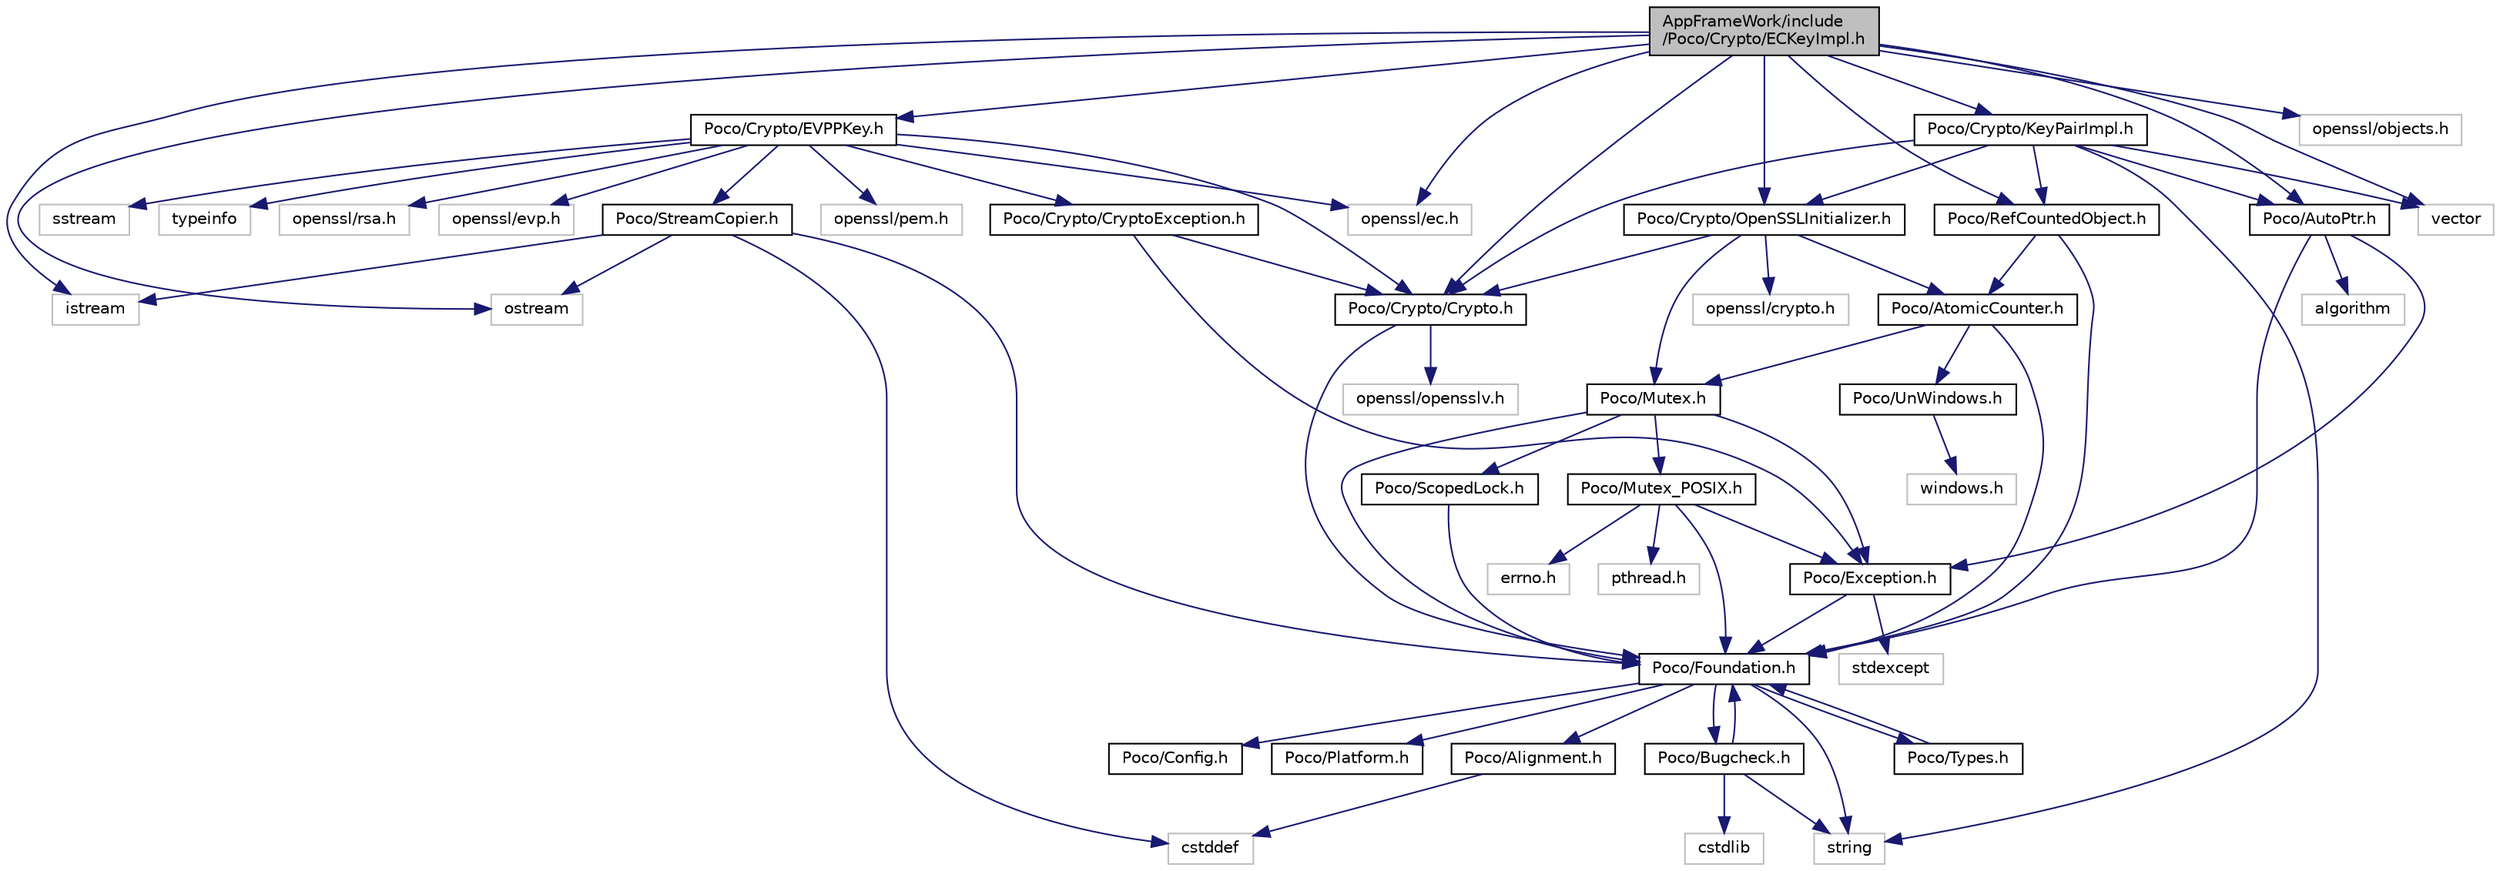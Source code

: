 digraph "AppFrameWork/include/Poco/Crypto/ECKeyImpl.h"
{
 // LATEX_PDF_SIZE
  edge [fontname="Helvetica",fontsize="10",labelfontname="Helvetica",labelfontsize="10"];
  node [fontname="Helvetica",fontsize="10",shape=record];
  Node1 [label="AppFrameWork/include\l/Poco/Crypto/ECKeyImpl.h",height=0.2,width=0.4,color="black", fillcolor="grey75", style="filled", fontcolor="black",tooltip=" "];
  Node1 -> Node2 [color="midnightblue",fontsize="10",style="solid"];
  Node2 [label="Poco/Crypto/Crypto.h",height=0.2,width=0.4,color="black", fillcolor="white", style="filled",URL="$Crypto_8h.html",tooltip=" "];
  Node2 -> Node3 [color="midnightblue",fontsize="10",style="solid"];
  Node3 [label="Poco/Foundation.h",height=0.2,width=0.4,color="black", fillcolor="white", style="filled",URL="$Foundation_8h.html",tooltip=" "];
  Node3 -> Node4 [color="midnightblue",fontsize="10",style="solid"];
  Node4 [label="Poco/Config.h",height=0.2,width=0.4,color="black", fillcolor="white", style="filled",URL="$Config_8h.html",tooltip=" "];
  Node3 -> Node5 [color="midnightblue",fontsize="10",style="solid"];
  Node5 [label="Poco/Platform.h",height=0.2,width=0.4,color="black", fillcolor="white", style="filled",URL="$Platform_8h.html",tooltip=" "];
  Node3 -> Node6 [color="midnightblue",fontsize="10",style="solid"];
  Node6 [label="Poco/Alignment.h",height=0.2,width=0.4,color="black", fillcolor="white", style="filled",URL="$Alignment_8h.html",tooltip=" "];
  Node6 -> Node7 [color="midnightblue",fontsize="10",style="solid"];
  Node7 [label="cstddef",height=0.2,width=0.4,color="grey75", fillcolor="white", style="filled",tooltip=" "];
  Node3 -> Node8 [color="midnightblue",fontsize="10",style="solid"];
  Node8 [label="Poco/Bugcheck.h",height=0.2,width=0.4,color="black", fillcolor="white", style="filled",URL="$Bugcheck_8h.html",tooltip=" "];
  Node8 -> Node3 [color="midnightblue",fontsize="10",style="solid"];
  Node8 -> Node9 [color="midnightblue",fontsize="10",style="solid"];
  Node9 [label="string",height=0.2,width=0.4,color="grey75", fillcolor="white", style="filled",tooltip=" "];
  Node8 -> Node10 [color="midnightblue",fontsize="10",style="solid"];
  Node10 [label="cstdlib",height=0.2,width=0.4,color="grey75", fillcolor="white", style="filled",tooltip=" "];
  Node3 -> Node11 [color="midnightblue",fontsize="10",style="solid"];
  Node11 [label="Poco/Types.h",height=0.2,width=0.4,color="black", fillcolor="white", style="filled",URL="$Types_8h.html",tooltip=" "];
  Node11 -> Node3 [color="midnightblue",fontsize="10",style="solid"];
  Node3 -> Node9 [color="midnightblue",fontsize="10",style="solid"];
  Node2 -> Node12 [color="midnightblue",fontsize="10",style="solid"];
  Node12 [label="openssl/opensslv.h",height=0.2,width=0.4,color="grey75", fillcolor="white", style="filled",tooltip=" "];
  Node1 -> Node13 [color="midnightblue",fontsize="10",style="solid"];
  Node13 [label="Poco/Crypto/EVPPKey.h",height=0.2,width=0.4,color="black", fillcolor="white", style="filled",URL="$EVPPKey_8h.html",tooltip=" "];
  Node13 -> Node2 [color="midnightblue",fontsize="10",style="solid"];
  Node13 -> Node14 [color="midnightblue",fontsize="10",style="solid"];
  Node14 [label="Poco/Crypto/CryptoException.h",height=0.2,width=0.4,color="black", fillcolor="white", style="filled",URL="$CryptoException_8h.html",tooltip=" "];
  Node14 -> Node2 [color="midnightblue",fontsize="10",style="solid"];
  Node14 -> Node15 [color="midnightblue",fontsize="10",style="solid"];
  Node15 [label="Poco/Exception.h",height=0.2,width=0.4,color="black", fillcolor="white", style="filled",URL="$Exception_8h.html",tooltip=" "];
  Node15 -> Node3 [color="midnightblue",fontsize="10",style="solid"];
  Node15 -> Node16 [color="midnightblue",fontsize="10",style="solid"];
  Node16 [label="stdexcept",height=0.2,width=0.4,color="grey75", fillcolor="white", style="filled",tooltip=" "];
  Node13 -> Node17 [color="midnightblue",fontsize="10",style="solid"];
  Node17 [label="Poco/StreamCopier.h",height=0.2,width=0.4,color="black", fillcolor="white", style="filled",URL="$StreamCopier_8h.html",tooltip=" "];
  Node17 -> Node3 [color="midnightblue",fontsize="10",style="solid"];
  Node17 -> Node18 [color="midnightblue",fontsize="10",style="solid"];
  Node18 [label="istream",height=0.2,width=0.4,color="grey75", fillcolor="white", style="filled",tooltip=" "];
  Node17 -> Node19 [color="midnightblue",fontsize="10",style="solid"];
  Node19 [label="ostream",height=0.2,width=0.4,color="grey75", fillcolor="white", style="filled",tooltip=" "];
  Node17 -> Node7 [color="midnightblue",fontsize="10",style="solid"];
  Node13 -> Node20 [color="midnightblue",fontsize="10",style="solid"];
  Node20 [label="openssl/ec.h",height=0.2,width=0.4,color="grey75", fillcolor="white", style="filled",tooltip=" "];
  Node13 -> Node21 [color="midnightblue",fontsize="10",style="solid"];
  Node21 [label="openssl/rsa.h",height=0.2,width=0.4,color="grey75", fillcolor="white", style="filled",tooltip=" "];
  Node13 -> Node22 [color="midnightblue",fontsize="10",style="solid"];
  Node22 [label="openssl/evp.h",height=0.2,width=0.4,color="grey75", fillcolor="white", style="filled",tooltip=" "];
  Node13 -> Node23 [color="midnightblue",fontsize="10",style="solid"];
  Node23 [label="openssl/pem.h",height=0.2,width=0.4,color="grey75", fillcolor="white", style="filled",tooltip=" "];
  Node13 -> Node24 [color="midnightblue",fontsize="10",style="solid"];
  Node24 [label="sstream",height=0.2,width=0.4,color="grey75", fillcolor="white", style="filled",tooltip=" "];
  Node13 -> Node25 [color="midnightblue",fontsize="10",style="solid"];
  Node25 [label="typeinfo",height=0.2,width=0.4,color="grey75", fillcolor="white", style="filled",tooltip=" "];
  Node1 -> Node26 [color="midnightblue",fontsize="10",style="solid"];
  Node26 [label="Poco/Crypto/KeyPairImpl.h",height=0.2,width=0.4,color="black", fillcolor="white", style="filled",URL="$KeyPairImpl_8h.html",tooltip=" "];
  Node26 -> Node2 [color="midnightblue",fontsize="10",style="solid"];
  Node26 -> Node27 [color="midnightblue",fontsize="10",style="solid"];
  Node27 [label="Poco/Crypto/OpenSSLInitializer.h",height=0.2,width=0.4,color="black", fillcolor="white", style="filled",URL="$OpenSSLInitializer_8h.html",tooltip=" "];
  Node27 -> Node2 [color="midnightblue",fontsize="10",style="solid"];
  Node27 -> Node28 [color="midnightblue",fontsize="10",style="solid"];
  Node28 [label="Poco/Mutex.h",height=0.2,width=0.4,color="black", fillcolor="white", style="filled",URL="$Mutex_8h.html",tooltip=" "];
  Node28 -> Node3 [color="midnightblue",fontsize="10",style="solid"];
  Node28 -> Node15 [color="midnightblue",fontsize="10",style="solid"];
  Node28 -> Node29 [color="midnightblue",fontsize="10",style="solid"];
  Node29 [label="Poco/ScopedLock.h",height=0.2,width=0.4,color="black", fillcolor="white", style="filled",URL="$ScopedLock_8h.html",tooltip=" "];
  Node29 -> Node3 [color="midnightblue",fontsize="10",style="solid"];
  Node28 -> Node30 [color="midnightblue",fontsize="10",style="solid"];
  Node30 [label="Poco/Mutex_POSIX.h",height=0.2,width=0.4,color="black", fillcolor="white", style="filled",URL="$Mutex__POSIX_8h.html",tooltip=" "];
  Node30 -> Node3 [color="midnightblue",fontsize="10",style="solid"];
  Node30 -> Node15 [color="midnightblue",fontsize="10",style="solid"];
  Node30 -> Node31 [color="midnightblue",fontsize="10",style="solid"];
  Node31 [label="pthread.h",height=0.2,width=0.4,color="grey75", fillcolor="white", style="filled",tooltip=" "];
  Node30 -> Node32 [color="midnightblue",fontsize="10",style="solid"];
  Node32 [label="errno.h",height=0.2,width=0.4,color="grey75", fillcolor="white", style="filled",tooltip=" "];
  Node27 -> Node33 [color="midnightblue",fontsize="10",style="solid"];
  Node33 [label="Poco/AtomicCounter.h",height=0.2,width=0.4,color="black", fillcolor="white", style="filled",URL="$AtomicCounter_8h.html",tooltip=" "];
  Node33 -> Node3 [color="midnightblue",fontsize="10",style="solid"];
  Node33 -> Node34 [color="midnightblue",fontsize="10",style="solid"];
  Node34 [label="Poco/UnWindows.h",height=0.2,width=0.4,color="black", fillcolor="white", style="filled",URL="$UnWindows_8h.html",tooltip=" "];
  Node34 -> Node35 [color="midnightblue",fontsize="10",style="solid"];
  Node35 [label="windows.h",height=0.2,width=0.4,color="grey75", fillcolor="white", style="filled",tooltip=" "];
  Node33 -> Node28 [color="midnightblue",fontsize="10",style="solid"];
  Node27 -> Node36 [color="midnightblue",fontsize="10",style="solid"];
  Node36 [label="openssl/crypto.h",height=0.2,width=0.4,color="grey75", fillcolor="white", style="filled",tooltip=" "];
  Node26 -> Node37 [color="midnightblue",fontsize="10",style="solid"];
  Node37 [label="Poco/RefCountedObject.h",height=0.2,width=0.4,color="black", fillcolor="white", style="filled",URL="$RefCountedObject_8h.html",tooltip=" "];
  Node37 -> Node3 [color="midnightblue",fontsize="10",style="solid"];
  Node37 -> Node33 [color="midnightblue",fontsize="10",style="solid"];
  Node26 -> Node38 [color="midnightblue",fontsize="10",style="solid"];
  Node38 [label="Poco/AutoPtr.h",height=0.2,width=0.4,color="black", fillcolor="white", style="filled",URL="$AutoPtr_8h.html",tooltip=" "];
  Node38 -> Node3 [color="midnightblue",fontsize="10",style="solid"];
  Node38 -> Node15 [color="midnightblue",fontsize="10",style="solid"];
  Node38 -> Node39 [color="midnightblue",fontsize="10",style="solid"];
  Node39 [label="algorithm",height=0.2,width=0.4,color="grey75", fillcolor="white", style="filled",tooltip=" "];
  Node26 -> Node9 [color="midnightblue",fontsize="10",style="solid"];
  Node26 -> Node40 [color="midnightblue",fontsize="10",style="solid"];
  Node40 [label="vector",height=0.2,width=0.4,color="grey75", fillcolor="white", style="filled",tooltip=" "];
  Node1 -> Node27 [color="midnightblue",fontsize="10",style="solid"];
  Node1 -> Node37 [color="midnightblue",fontsize="10",style="solid"];
  Node1 -> Node38 [color="midnightblue",fontsize="10",style="solid"];
  Node1 -> Node18 [color="midnightblue",fontsize="10",style="solid"];
  Node1 -> Node19 [color="midnightblue",fontsize="10",style="solid"];
  Node1 -> Node40 [color="midnightblue",fontsize="10",style="solid"];
  Node1 -> Node41 [color="midnightblue",fontsize="10",style="solid"];
  Node41 [label="openssl/objects.h",height=0.2,width=0.4,color="grey75", fillcolor="white", style="filled",tooltip=" "];
  Node1 -> Node20 [color="midnightblue",fontsize="10",style="solid"];
}
